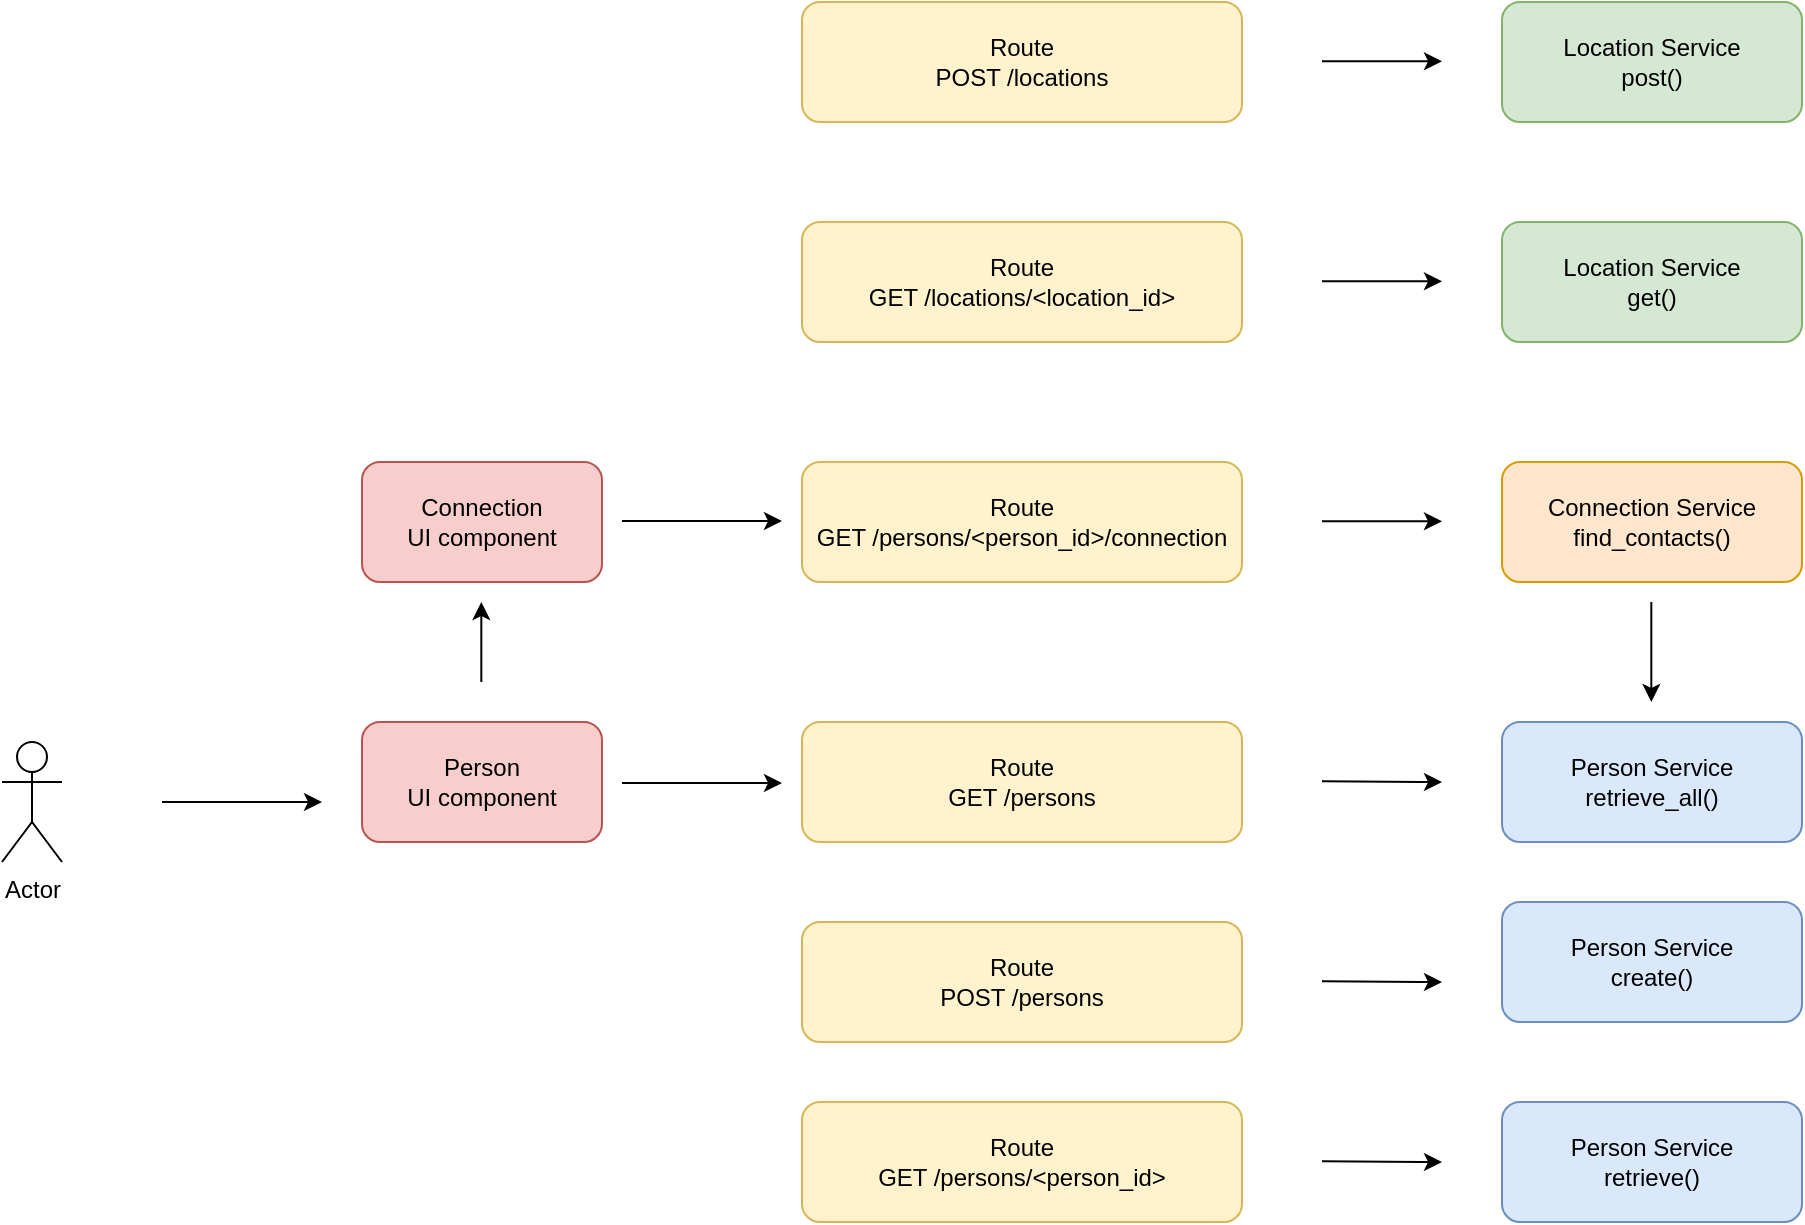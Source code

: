 <mxfile version="20.8.3" type="device"><diagram id="Pao8cJDZsqGevEz8TlcH" name="Page-1"><mxGraphModel dx="1434" dy="796" grid="1" gridSize="10" guides="1" tooltips="1" connect="1" arrows="1" fold="1" page="1" pageScale="1" pageWidth="850" pageHeight="1100" math="0" shadow="0"><root><mxCell id="0"/><mxCell id="1" parent="0"/><mxCell id="HLighmCh75CiuJiFucdK-1" value="Actor" style="shape=umlActor;verticalLabelPosition=bottom;verticalAlign=top;html=1;outlineConnect=0;" vertex="1" parent="1"><mxGeometry x="60" y="580" width="30" height="60" as="geometry"/></mxCell><mxCell id="HLighmCh75CiuJiFucdK-2" value="Person&lt;br&gt;UI component" style="rounded=1;whiteSpace=wrap;html=1;fillColor=#f8cecc;strokeColor=#b85450;" vertex="1" parent="1"><mxGeometry x="240" y="570" width="120" height="60" as="geometry"/></mxCell><mxCell id="HLighmCh75CiuJiFucdK-3" value="Connection&lt;br&gt;UI component" style="rounded=1;whiteSpace=wrap;html=1;fillColor=#f8cecc;strokeColor=#b85450;" vertex="1" parent="1"><mxGeometry x="240" y="440" width="120" height="60" as="geometry"/></mxCell><mxCell id="HLighmCh75CiuJiFucdK-6" value="" style="endArrow=classic;html=1;rounded=0;" edge="1" parent="1"><mxGeometry width="50" height="50" relative="1" as="geometry"><mxPoint x="140" y="610" as="sourcePoint"/><mxPoint x="220" y="610" as="targetPoint"/></mxGeometry></mxCell><mxCell id="HLighmCh75CiuJiFucdK-9" value="" style="endArrow=classic;html=1;rounded=0;" edge="1" parent="1"><mxGeometry width="50" height="50" relative="1" as="geometry"><mxPoint x="884.66" y="510" as="sourcePoint"/><mxPoint x="884.66" y="560" as="targetPoint"/></mxGeometry></mxCell><mxCell id="HLighmCh75CiuJiFucdK-10" value="Route&lt;br style=&quot;border-color: var(--border-color);&quot;&gt;GET /persons" style="rounded=1;whiteSpace=wrap;html=1;fillColor=#fff2cc;strokeColor=#d6b656;" vertex="1" parent="1"><mxGeometry x="460" y="570" width="220" height="60" as="geometry"/></mxCell><mxCell id="HLighmCh75CiuJiFucdK-11" value="Route&lt;br style=&quot;border-color: var(--border-color);&quot;&gt;GET /persons/&amp;lt;person_id&amp;gt;/connection" style="rounded=1;whiteSpace=wrap;html=1;fillColor=#fff2cc;strokeColor=#d6b656;" vertex="1" parent="1"><mxGeometry x="460" y="440" width="220" height="60" as="geometry"/></mxCell><mxCell id="HLighmCh75CiuJiFucdK-16" value="" style="endArrow=classic;html=1;rounded=0;" edge="1" parent="1"><mxGeometry width="50" height="50" relative="1" as="geometry"><mxPoint x="370" y="600.5" as="sourcePoint"/><mxPoint x="450" y="600.5" as="targetPoint"/></mxGeometry></mxCell><mxCell id="HLighmCh75CiuJiFucdK-17" value="" style="endArrow=classic;html=1;rounded=0;" edge="1" parent="1"><mxGeometry width="50" height="50" relative="1" as="geometry"><mxPoint x="370" y="469.5" as="sourcePoint"/><mxPoint x="450" y="469.5" as="targetPoint"/></mxGeometry></mxCell><mxCell id="HLighmCh75CiuJiFucdK-18" value="Person Service&lt;br&gt;retrieve_all()" style="rounded=1;whiteSpace=wrap;html=1;fillColor=#dae8fc;strokeColor=#6c8ebf;" vertex="1" parent="1"><mxGeometry x="810" y="570" width="150" height="60" as="geometry"/></mxCell><mxCell id="HLighmCh75CiuJiFucdK-19" value="" style="endArrow=classic;html=1;rounded=0;" edge="1" parent="1"><mxGeometry width="50" height="50" relative="1" as="geometry"><mxPoint x="720" y="599.66" as="sourcePoint"/><mxPoint x="780" y="600" as="targetPoint"/><Array as="points"><mxPoint x="770" y="600"/></Array></mxGeometry></mxCell><mxCell id="HLighmCh75CiuJiFucdK-20" value="Person Service&lt;br&gt;create()" style="rounded=1;whiteSpace=wrap;html=1;fillColor=#dae8fc;strokeColor=#6c8ebf;" vertex="1" parent="1"><mxGeometry x="810" y="660" width="150" height="60" as="geometry"/></mxCell><mxCell id="HLighmCh75CiuJiFucdK-21" value="Person Service&lt;br&gt;retrieve()" style="rounded=1;whiteSpace=wrap;html=1;fillColor=#dae8fc;strokeColor=#6c8ebf;" vertex="1" parent="1"><mxGeometry x="810" y="760" width="150" height="60" as="geometry"/></mxCell><mxCell id="HLighmCh75CiuJiFucdK-22" value="Connection Service&lt;br&gt;find_contacts()" style="rounded=1;whiteSpace=wrap;html=1;fillColor=#ffe6cc;strokeColor=#d79b00;" vertex="1" parent="1"><mxGeometry x="810" y="440" width="150" height="60" as="geometry"/></mxCell><mxCell id="HLighmCh75CiuJiFucdK-23" value="" style="endArrow=classic;html=1;rounded=0;" edge="1" parent="1"><mxGeometry width="50" height="50" relative="1" as="geometry"><mxPoint x="720" y="469.66" as="sourcePoint"/><mxPoint x="780" y="469.66" as="targetPoint"/></mxGeometry></mxCell><mxCell id="HLighmCh75CiuJiFucdK-25" value="" style="endArrow=classic;html=1;rounded=0;" edge="1" parent="1"><mxGeometry width="50" height="50" relative="1" as="geometry"><mxPoint x="299.66" y="550" as="sourcePoint"/><mxPoint x="299.66" y="510" as="targetPoint"/></mxGeometry></mxCell><mxCell id="HLighmCh75CiuJiFucdK-26" value="Location Service&lt;br&gt;get()" style="rounded=1;whiteSpace=wrap;html=1;fillColor=#d5e8d4;strokeColor=#82b366;" vertex="1" parent="1"><mxGeometry x="810" y="320" width="150" height="60" as="geometry"/></mxCell><mxCell id="HLighmCh75CiuJiFucdK-27" value="Location Service&lt;br&gt;post()" style="rounded=1;whiteSpace=wrap;html=1;fillColor=#d5e8d4;strokeColor=#82b366;" vertex="1" parent="1"><mxGeometry x="810" y="210" width="150" height="60" as="geometry"/></mxCell><mxCell id="HLighmCh75CiuJiFucdK-28" value="Route&lt;br&gt;GET /locations/&amp;lt;location_id&amp;gt;" style="rounded=1;whiteSpace=wrap;html=1;fillColor=#fff2cc;strokeColor=#d6b656;" vertex="1" parent="1"><mxGeometry x="460" y="320" width="220" height="60" as="geometry"/></mxCell><mxCell id="HLighmCh75CiuJiFucdK-29" value="Route&lt;br style=&quot;border-color: var(--border-color);&quot;&gt;POST /locations" style="rounded=1;whiteSpace=wrap;html=1;fillColor=#fff2cc;strokeColor=#d6b656;" vertex="1" parent="1"><mxGeometry x="460" y="210" width="220" height="60" as="geometry"/></mxCell><mxCell id="HLighmCh75CiuJiFucdK-30" value="Route&lt;br style=&quot;border-color: var(--border-color);&quot;&gt;POST /persons" style="rounded=1;whiteSpace=wrap;html=1;fillColor=#fff2cc;strokeColor=#d6b656;" vertex="1" parent="1"><mxGeometry x="460" y="670" width="220" height="60" as="geometry"/></mxCell><mxCell id="HLighmCh75CiuJiFucdK-31" value="Route&lt;br style=&quot;border-color: var(--border-color);&quot;&gt;GET /persons/&amp;lt;person_id&amp;gt;" style="rounded=1;whiteSpace=wrap;html=1;fillColor=#fff2cc;strokeColor=#d6b656;" vertex="1" parent="1"><mxGeometry x="460" y="760" width="220" height="60" as="geometry"/></mxCell><mxCell id="HLighmCh75CiuJiFucdK-34" value="" style="endArrow=classic;html=1;rounded=0;" edge="1" parent="1"><mxGeometry width="50" height="50" relative="1" as="geometry"><mxPoint x="720.0" y="699.66" as="sourcePoint"/><mxPoint x="780.0" y="700" as="targetPoint"/><Array as="points"><mxPoint x="770" y="700"/></Array></mxGeometry></mxCell><mxCell id="HLighmCh75CiuJiFucdK-35" value="" style="endArrow=classic;html=1;rounded=0;" edge="1" parent="1"><mxGeometry width="50" height="50" relative="1" as="geometry"><mxPoint x="720.0" y="789.66" as="sourcePoint"/><mxPoint x="780.0" y="790" as="targetPoint"/><Array as="points"><mxPoint x="770" y="790"/></Array></mxGeometry></mxCell><mxCell id="HLighmCh75CiuJiFucdK-36" value="" style="endArrow=classic;html=1;rounded=0;" edge="1" parent="1"><mxGeometry width="50" height="50" relative="1" as="geometry"><mxPoint x="720.0" y="349.66" as="sourcePoint"/><mxPoint x="780.0" y="349.66" as="targetPoint"/></mxGeometry></mxCell><mxCell id="HLighmCh75CiuJiFucdK-37" value="" style="endArrow=classic;html=1;rounded=0;" edge="1" parent="1"><mxGeometry width="50" height="50" relative="1" as="geometry"><mxPoint x="720.0" y="239.66" as="sourcePoint"/><mxPoint x="780.0" y="239.66" as="targetPoint"/></mxGeometry></mxCell></root></mxGraphModel></diagram></mxfile>